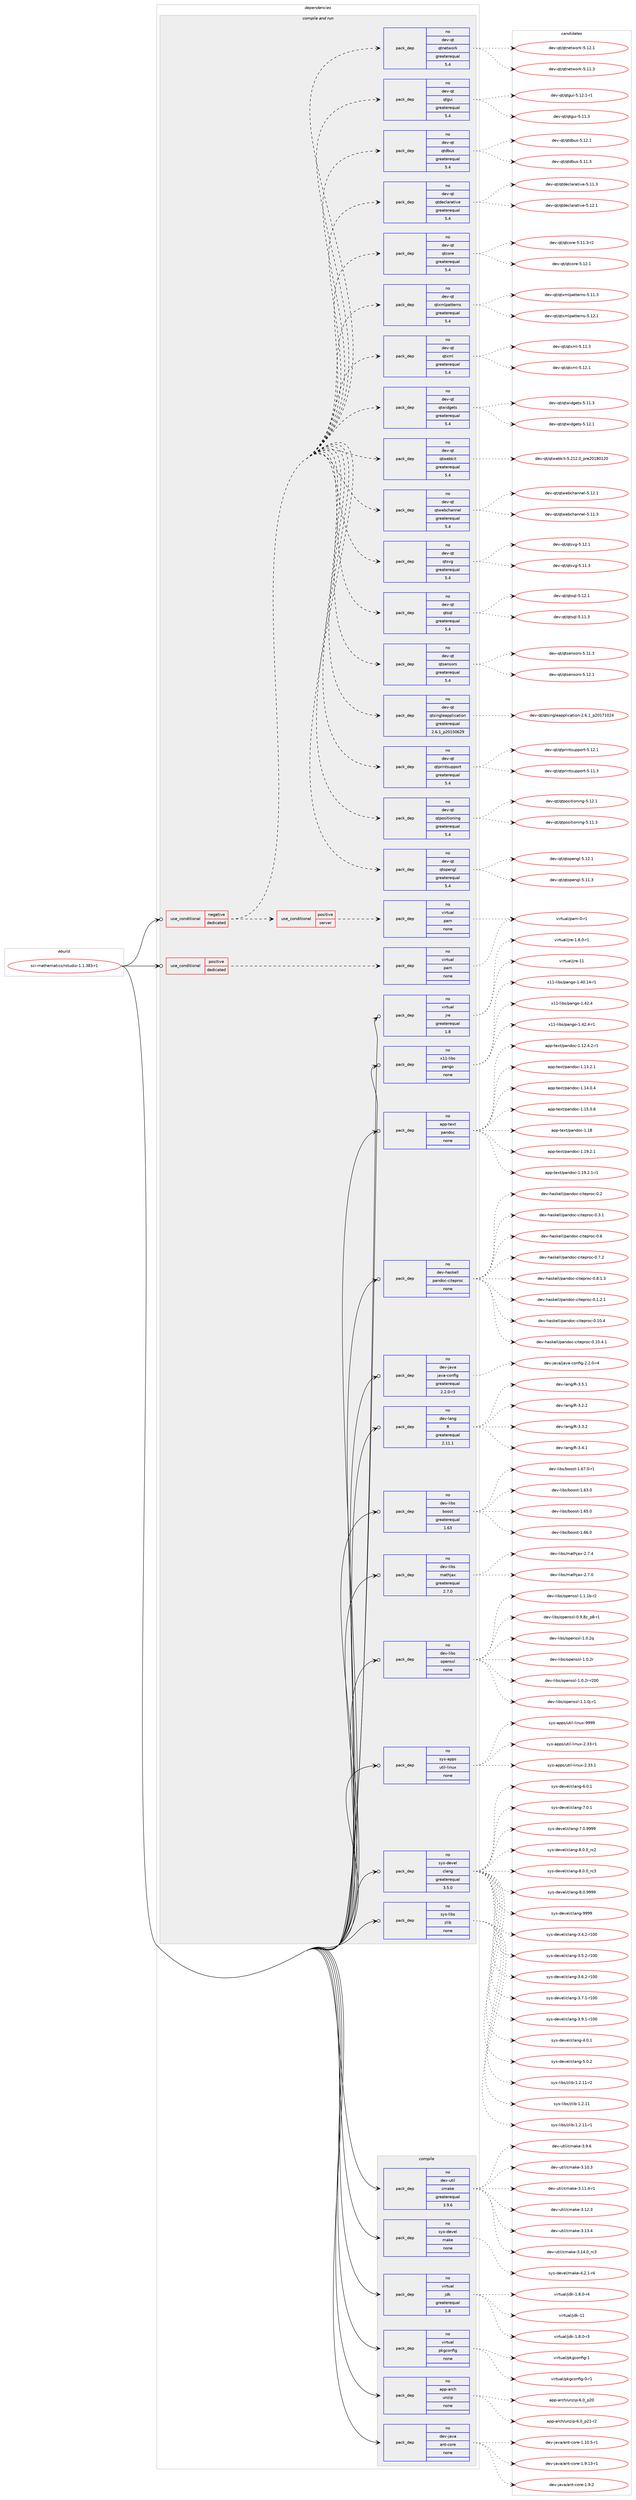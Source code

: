 digraph prolog {

# *************
# Graph options
# *************

newrank=true;
concentrate=true;
compound=true;
graph [rankdir=LR,fontname=Helvetica,fontsize=10,ranksep=1.5];#, ranksep=2.5, nodesep=0.2];
edge  [arrowhead=vee];
node  [fontname=Helvetica,fontsize=10];

# **********
# The ebuild
# **********

subgraph cluster_leftcol {
color=gray;
rank=same;
label=<<i>ebuild</i>>;
id [label="sci-mathematics/rstudio-1.1.383-r1", color=red, width=4, href="../sci-mathematics/rstudio-1.1.383-r1.svg"];
}

# ****************
# The dependencies
# ****************

subgraph cluster_midcol {
color=gray;
label=<<i>dependencies</i>>;
subgraph cluster_compile {
fillcolor="#eeeeee";
style=filled;
label=<<i>compile</i>>;
subgraph pack1216550 {
dependency1699164 [label=<<TABLE BORDER="0" CELLBORDER="1" CELLSPACING="0" CELLPADDING="4" WIDTH="220"><TR><TD ROWSPAN="6" CELLPADDING="30">pack_dep</TD></TR><TR><TD WIDTH="110">no</TD></TR><TR><TD>app-arch</TD></TR><TR><TD>unzip</TD></TR><TR><TD>none</TD></TR><TR><TD></TD></TR></TABLE>>, shape=none, color=blue];
}
id:e -> dependency1699164:w [weight=20,style="solid",arrowhead="vee"];
subgraph pack1216551 {
dependency1699165 [label=<<TABLE BORDER="0" CELLBORDER="1" CELLSPACING="0" CELLPADDING="4" WIDTH="220"><TR><TD ROWSPAN="6" CELLPADDING="30">pack_dep</TD></TR><TR><TD WIDTH="110">no</TD></TR><TR><TD>dev-java</TD></TR><TR><TD>ant-core</TD></TR><TR><TD>none</TD></TR><TR><TD></TD></TR></TABLE>>, shape=none, color=blue];
}
id:e -> dependency1699165:w [weight=20,style="solid",arrowhead="vee"];
subgraph pack1216552 {
dependency1699166 [label=<<TABLE BORDER="0" CELLBORDER="1" CELLSPACING="0" CELLPADDING="4" WIDTH="220"><TR><TD ROWSPAN="6" CELLPADDING="30">pack_dep</TD></TR><TR><TD WIDTH="110">no</TD></TR><TR><TD>dev-util</TD></TR><TR><TD>cmake</TD></TR><TR><TD>greaterequal</TD></TR><TR><TD>3.9.6</TD></TR></TABLE>>, shape=none, color=blue];
}
id:e -> dependency1699166:w [weight=20,style="solid",arrowhead="vee"];
subgraph pack1216553 {
dependency1699167 [label=<<TABLE BORDER="0" CELLBORDER="1" CELLSPACING="0" CELLPADDING="4" WIDTH="220"><TR><TD ROWSPAN="6" CELLPADDING="30">pack_dep</TD></TR><TR><TD WIDTH="110">no</TD></TR><TR><TD>sys-devel</TD></TR><TR><TD>make</TD></TR><TR><TD>none</TD></TR><TR><TD></TD></TR></TABLE>>, shape=none, color=blue];
}
id:e -> dependency1699167:w [weight=20,style="solid",arrowhead="vee"];
subgraph pack1216554 {
dependency1699168 [label=<<TABLE BORDER="0" CELLBORDER="1" CELLSPACING="0" CELLPADDING="4" WIDTH="220"><TR><TD ROWSPAN="6" CELLPADDING="30">pack_dep</TD></TR><TR><TD WIDTH="110">no</TD></TR><TR><TD>virtual</TD></TR><TR><TD>jdk</TD></TR><TR><TD>greaterequal</TD></TR><TR><TD>1.8</TD></TR></TABLE>>, shape=none, color=blue];
}
id:e -> dependency1699168:w [weight=20,style="solid",arrowhead="vee"];
subgraph pack1216555 {
dependency1699169 [label=<<TABLE BORDER="0" CELLBORDER="1" CELLSPACING="0" CELLPADDING="4" WIDTH="220"><TR><TD ROWSPAN="6" CELLPADDING="30">pack_dep</TD></TR><TR><TD WIDTH="110">no</TD></TR><TR><TD>virtual</TD></TR><TR><TD>pkgconfig</TD></TR><TR><TD>none</TD></TR><TR><TD></TD></TR></TABLE>>, shape=none, color=blue];
}
id:e -> dependency1699169:w [weight=20,style="solid",arrowhead="vee"];
}
subgraph cluster_compileandrun {
fillcolor="#eeeeee";
style=filled;
label=<<i>compile and run</i>>;
subgraph cond454759 {
dependency1699170 [label=<<TABLE BORDER="0" CELLBORDER="1" CELLSPACING="0" CELLPADDING="4"><TR><TD ROWSPAN="3" CELLPADDING="10">use_conditional</TD></TR><TR><TD>negative</TD></TR><TR><TD>dedicated</TD></TR></TABLE>>, shape=none, color=red];
subgraph pack1216556 {
dependency1699171 [label=<<TABLE BORDER="0" CELLBORDER="1" CELLSPACING="0" CELLPADDING="4" WIDTH="220"><TR><TD ROWSPAN="6" CELLPADDING="30">pack_dep</TD></TR><TR><TD WIDTH="110">no</TD></TR><TR><TD>dev-qt</TD></TR><TR><TD>qtcore</TD></TR><TR><TD>greaterequal</TD></TR><TR><TD>5.4</TD></TR></TABLE>>, shape=none, color=blue];
}
dependency1699170:e -> dependency1699171:w [weight=20,style="dashed",arrowhead="vee"];
subgraph pack1216557 {
dependency1699172 [label=<<TABLE BORDER="0" CELLBORDER="1" CELLSPACING="0" CELLPADDING="4" WIDTH="220"><TR><TD ROWSPAN="6" CELLPADDING="30">pack_dep</TD></TR><TR><TD WIDTH="110">no</TD></TR><TR><TD>dev-qt</TD></TR><TR><TD>qtdeclarative</TD></TR><TR><TD>greaterequal</TD></TR><TR><TD>5.4</TD></TR></TABLE>>, shape=none, color=blue];
}
dependency1699170:e -> dependency1699172:w [weight=20,style="dashed",arrowhead="vee"];
subgraph pack1216558 {
dependency1699173 [label=<<TABLE BORDER="0" CELLBORDER="1" CELLSPACING="0" CELLPADDING="4" WIDTH="220"><TR><TD ROWSPAN="6" CELLPADDING="30">pack_dep</TD></TR><TR><TD WIDTH="110">no</TD></TR><TR><TD>dev-qt</TD></TR><TR><TD>qtdbus</TD></TR><TR><TD>greaterequal</TD></TR><TR><TD>5.4</TD></TR></TABLE>>, shape=none, color=blue];
}
dependency1699170:e -> dependency1699173:w [weight=20,style="dashed",arrowhead="vee"];
subgraph pack1216559 {
dependency1699174 [label=<<TABLE BORDER="0" CELLBORDER="1" CELLSPACING="0" CELLPADDING="4" WIDTH="220"><TR><TD ROWSPAN="6" CELLPADDING="30">pack_dep</TD></TR><TR><TD WIDTH="110">no</TD></TR><TR><TD>dev-qt</TD></TR><TR><TD>qtgui</TD></TR><TR><TD>greaterequal</TD></TR><TR><TD>5.4</TD></TR></TABLE>>, shape=none, color=blue];
}
dependency1699170:e -> dependency1699174:w [weight=20,style="dashed",arrowhead="vee"];
subgraph pack1216560 {
dependency1699175 [label=<<TABLE BORDER="0" CELLBORDER="1" CELLSPACING="0" CELLPADDING="4" WIDTH="220"><TR><TD ROWSPAN="6" CELLPADDING="30">pack_dep</TD></TR><TR><TD WIDTH="110">no</TD></TR><TR><TD>dev-qt</TD></TR><TR><TD>qtnetwork</TD></TR><TR><TD>greaterequal</TD></TR><TR><TD>5.4</TD></TR></TABLE>>, shape=none, color=blue];
}
dependency1699170:e -> dependency1699175:w [weight=20,style="dashed",arrowhead="vee"];
subgraph pack1216561 {
dependency1699176 [label=<<TABLE BORDER="0" CELLBORDER="1" CELLSPACING="0" CELLPADDING="4" WIDTH="220"><TR><TD ROWSPAN="6" CELLPADDING="30">pack_dep</TD></TR><TR><TD WIDTH="110">no</TD></TR><TR><TD>dev-qt</TD></TR><TR><TD>qtopengl</TD></TR><TR><TD>greaterequal</TD></TR><TR><TD>5.4</TD></TR></TABLE>>, shape=none, color=blue];
}
dependency1699170:e -> dependency1699176:w [weight=20,style="dashed",arrowhead="vee"];
subgraph pack1216562 {
dependency1699177 [label=<<TABLE BORDER="0" CELLBORDER="1" CELLSPACING="0" CELLPADDING="4" WIDTH="220"><TR><TD ROWSPAN="6" CELLPADDING="30">pack_dep</TD></TR><TR><TD WIDTH="110">no</TD></TR><TR><TD>dev-qt</TD></TR><TR><TD>qtpositioning</TD></TR><TR><TD>greaterequal</TD></TR><TR><TD>5.4</TD></TR></TABLE>>, shape=none, color=blue];
}
dependency1699170:e -> dependency1699177:w [weight=20,style="dashed",arrowhead="vee"];
subgraph pack1216563 {
dependency1699178 [label=<<TABLE BORDER="0" CELLBORDER="1" CELLSPACING="0" CELLPADDING="4" WIDTH="220"><TR><TD ROWSPAN="6" CELLPADDING="30">pack_dep</TD></TR><TR><TD WIDTH="110">no</TD></TR><TR><TD>dev-qt</TD></TR><TR><TD>qtprintsupport</TD></TR><TR><TD>greaterequal</TD></TR><TR><TD>5.4</TD></TR></TABLE>>, shape=none, color=blue];
}
dependency1699170:e -> dependency1699178:w [weight=20,style="dashed",arrowhead="vee"];
subgraph pack1216564 {
dependency1699179 [label=<<TABLE BORDER="0" CELLBORDER="1" CELLSPACING="0" CELLPADDING="4" WIDTH="220"><TR><TD ROWSPAN="6" CELLPADDING="30">pack_dep</TD></TR><TR><TD WIDTH="110">no</TD></TR><TR><TD>dev-qt</TD></TR><TR><TD>qtsingleapplication</TD></TR><TR><TD>greaterequal</TD></TR><TR><TD>2.6.1_p20150629</TD></TR></TABLE>>, shape=none, color=blue];
}
dependency1699170:e -> dependency1699179:w [weight=20,style="dashed",arrowhead="vee"];
subgraph pack1216565 {
dependency1699180 [label=<<TABLE BORDER="0" CELLBORDER="1" CELLSPACING="0" CELLPADDING="4" WIDTH="220"><TR><TD ROWSPAN="6" CELLPADDING="30">pack_dep</TD></TR><TR><TD WIDTH="110">no</TD></TR><TR><TD>dev-qt</TD></TR><TR><TD>qtsensors</TD></TR><TR><TD>greaterequal</TD></TR><TR><TD>5.4</TD></TR></TABLE>>, shape=none, color=blue];
}
dependency1699170:e -> dependency1699180:w [weight=20,style="dashed",arrowhead="vee"];
subgraph pack1216566 {
dependency1699181 [label=<<TABLE BORDER="0" CELLBORDER="1" CELLSPACING="0" CELLPADDING="4" WIDTH="220"><TR><TD ROWSPAN="6" CELLPADDING="30">pack_dep</TD></TR><TR><TD WIDTH="110">no</TD></TR><TR><TD>dev-qt</TD></TR><TR><TD>qtsql</TD></TR><TR><TD>greaterequal</TD></TR><TR><TD>5.4</TD></TR></TABLE>>, shape=none, color=blue];
}
dependency1699170:e -> dependency1699181:w [weight=20,style="dashed",arrowhead="vee"];
subgraph pack1216567 {
dependency1699182 [label=<<TABLE BORDER="0" CELLBORDER="1" CELLSPACING="0" CELLPADDING="4" WIDTH="220"><TR><TD ROWSPAN="6" CELLPADDING="30">pack_dep</TD></TR><TR><TD WIDTH="110">no</TD></TR><TR><TD>dev-qt</TD></TR><TR><TD>qtsvg</TD></TR><TR><TD>greaterequal</TD></TR><TR><TD>5.4</TD></TR></TABLE>>, shape=none, color=blue];
}
dependency1699170:e -> dependency1699182:w [weight=20,style="dashed",arrowhead="vee"];
subgraph pack1216568 {
dependency1699183 [label=<<TABLE BORDER="0" CELLBORDER="1" CELLSPACING="0" CELLPADDING="4" WIDTH="220"><TR><TD ROWSPAN="6" CELLPADDING="30">pack_dep</TD></TR><TR><TD WIDTH="110">no</TD></TR><TR><TD>dev-qt</TD></TR><TR><TD>qtwebchannel</TD></TR><TR><TD>greaterequal</TD></TR><TR><TD>5.4</TD></TR></TABLE>>, shape=none, color=blue];
}
dependency1699170:e -> dependency1699183:w [weight=20,style="dashed",arrowhead="vee"];
subgraph pack1216569 {
dependency1699184 [label=<<TABLE BORDER="0" CELLBORDER="1" CELLSPACING="0" CELLPADDING="4" WIDTH="220"><TR><TD ROWSPAN="6" CELLPADDING="30">pack_dep</TD></TR><TR><TD WIDTH="110">no</TD></TR><TR><TD>dev-qt</TD></TR><TR><TD>qtwebkit</TD></TR><TR><TD>greaterequal</TD></TR><TR><TD>5.4</TD></TR></TABLE>>, shape=none, color=blue];
}
dependency1699170:e -> dependency1699184:w [weight=20,style="dashed",arrowhead="vee"];
subgraph pack1216570 {
dependency1699185 [label=<<TABLE BORDER="0" CELLBORDER="1" CELLSPACING="0" CELLPADDING="4" WIDTH="220"><TR><TD ROWSPAN="6" CELLPADDING="30">pack_dep</TD></TR><TR><TD WIDTH="110">no</TD></TR><TR><TD>dev-qt</TD></TR><TR><TD>qtwidgets</TD></TR><TR><TD>greaterequal</TD></TR><TR><TD>5.4</TD></TR></TABLE>>, shape=none, color=blue];
}
dependency1699170:e -> dependency1699185:w [weight=20,style="dashed",arrowhead="vee"];
subgraph pack1216571 {
dependency1699186 [label=<<TABLE BORDER="0" CELLBORDER="1" CELLSPACING="0" CELLPADDING="4" WIDTH="220"><TR><TD ROWSPAN="6" CELLPADDING="30">pack_dep</TD></TR><TR><TD WIDTH="110">no</TD></TR><TR><TD>dev-qt</TD></TR><TR><TD>qtxml</TD></TR><TR><TD>greaterequal</TD></TR><TR><TD>5.4</TD></TR></TABLE>>, shape=none, color=blue];
}
dependency1699170:e -> dependency1699186:w [weight=20,style="dashed",arrowhead="vee"];
subgraph pack1216572 {
dependency1699187 [label=<<TABLE BORDER="0" CELLBORDER="1" CELLSPACING="0" CELLPADDING="4" WIDTH="220"><TR><TD ROWSPAN="6" CELLPADDING="30">pack_dep</TD></TR><TR><TD WIDTH="110">no</TD></TR><TR><TD>dev-qt</TD></TR><TR><TD>qtxmlpatterns</TD></TR><TR><TD>greaterequal</TD></TR><TR><TD>5.4</TD></TR></TABLE>>, shape=none, color=blue];
}
dependency1699170:e -> dependency1699187:w [weight=20,style="dashed",arrowhead="vee"];
subgraph cond454760 {
dependency1699188 [label=<<TABLE BORDER="0" CELLBORDER="1" CELLSPACING="0" CELLPADDING="4"><TR><TD ROWSPAN="3" CELLPADDING="10">use_conditional</TD></TR><TR><TD>positive</TD></TR><TR><TD>server</TD></TR></TABLE>>, shape=none, color=red];
subgraph pack1216573 {
dependency1699189 [label=<<TABLE BORDER="0" CELLBORDER="1" CELLSPACING="0" CELLPADDING="4" WIDTH="220"><TR><TD ROWSPAN="6" CELLPADDING="30">pack_dep</TD></TR><TR><TD WIDTH="110">no</TD></TR><TR><TD>virtual</TD></TR><TR><TD>pam</TD></TR><TR><TD>none</TD></TR><TR><TD></TD></TR></TABLE>>, shape=none, color=blue];
}
dependency1699188:e -> dependency1699189:w [weight=20,style="dashed",arrowhead="vee"];
}
dependency1699170:e -> dependency1699188:w [weight=20,style="dashed",arrowhead="vee"];
}
id:e -> dependency1699170:w [weight=20,style="solid",arrowhead="odotvee"];
subgraph cond454761 {
dependency1699190 [label=<<TABLE BORDER="0" CELLBORDER="1" CELLSPACING="0" CELLPADDING="4"><TR><TD ROWSPAN="3" CELLPADDING="10">use_conditional</TD></TR><TR><TD>positive</TD></TR><TR><TD>dedicated</TD></TR></TABLE>>, shape=none, color=red];
subgraph pack1216574 {
dependency1699191 [label=<<TABLE BORDER="0" CELLBORDER="1" CELLSPACING="0" CELLPADDING="4" WIDTH="220"><TR><TD ROWSPAN="6" CELLPADDING="30">pack_dep</TD></TR><TR><TD WIDTH="110">no</TD></TR><TR><TD>virtual</TD></TR><TR><TD>pam</TD></TR><TR><TD>none</TD></TR><TR><TD></TD></TR></TABLE>>, shape=none, color=blue];
}
dependency1699190:e -> dependency1699191:w [weight=20,style="dashed",arrowhead="vee"];
}
id:e -> dependency1699190:w [weight=20,style="solid",arrowhead="odotvee"];
subgraph pack1216575 {
dependency1699192 [label=<<TABLE BORDER="0" CELLBORDER="1" CELLSPACING="0" CELLPADDING="4" WIDTH="220"><TR><TD ROWSPAN="6" CELLPADDING="30">pack_dep</TD></TR><TR><TD WIDTH="110">no</TD></TR><TR><TD>app-text</TD></TR><TR><TD>pandoc</TD></TR><TR><TD>none</TD></TR><TR><TD></TD></TR></TABLE>>, shape=none, color=blue];
}
id:e -> dependency1699192:w [weight=20,style="solid",arrowhead="odotvee"];
subgraph pack1216576 {
dependency1699193 [label=<<TABLE BORDER="0" CELLBORDER="1" CELLSPACING="0" CELLPADDING="4" WIDTH="220"><TR><TD ROWSPAN="6" CELLPADDING="30">pack_dep</TD></TR><TR><TD WIDTH="110">no</TD></TR><TR><TD>dev-haskell</TD></TR><TR><TD>pandoc-citeproc</TD></TR><TR><TD>none</TD></TR><TR><TD></TD></TR></TABLE>>, shape=none, color=blue];
}
id:e -> dependency1699193:w [weight=20,style="solid",arrowhead="odotvee"];
subgraph pack1216577 {
dependency1699194 [label=<<TABLE BORDER="0" CELLBORDER="1" CELLSPACING="0" CELLPADDING="4" WIDTH="220"><TR><TD ROWSPAN="6" CELLPADDING="30">pack_dep</TD></TR><TR><TD WIDTH="110">no</TD></TR><TR><TD>dev-java</TD></TR><TR><TD>java-config</TD></TR><TR><TD>greaterequal</TD></TR><TR><TD>2.2.0-r3</TD></TR></TABLE>>, shape=none, color=blue];
}
id:e -> dependency1699194:w [weight=20,style="solid",arrowhead="odotvee"];
subgraph pack1216578 {
dependency1699195 [label=<<TABLE BORDER="0" CELLBORDER="1" CELLSPACING="0" CELLPADDING="4" WIDTH="220"><TR><TD ROWSPAN="6" CELLPADDING="30">pack_dep</TD></TR><TR><TD WIDTH="110">no</TD></TR><TR><TD>dev-lang</TD></TR><TR><TD>R</TD></TR><TR><TD>greaterequal</TD></TR><TR><TD>2.11.1</TD></TR></TABLE>>, shape=none, color=blue];
}
id:e -> dependency1699195:w [weight=20,style="solid",arrowhead="odotvee"];
subgraph pack1216579 {
dependency1699196 [label=<<TABLE BORDER="0" CELLBORDER="1" CELLSPACING="0" CELLPADDING="4" WIDTH="220"><TR><TD ROWSPAN="6" CELLPADDING="30">pack_dep</TD></TR><TR><TD WIDTH="110">no</TD></TR><TR><TD>dev-libs</TD></TR><TR><TD>boost</TD></TR><TR><TD>greaterequal</TD></TR><TR><TD>1.63</TD></TR></TABLE>>, shape=none, color=blue];
}
id:e -> dependency1699196:w [weight=20,style="solid",arrowhead="odotvee"];
subgraph pack1216580 {
dependency1699197 [label=<<TABLE BORDER="0" CELLBORDER="1" CELLSPACING="0" CELLPADDING="4" WIDTH="220"><TR><TD ROWSPAN="6" CELLPADDING="30">pack_dep</TD></TR><TR><TD WIDTH="110">no</TD></TR><TR><TD>dev-libs</TD></TR><TR><TD>mathjax</TD></TR><TR><TD>greaterequal</TD></TR><TR><TD>2.7.0</TD></TR></TABLE>>, shape=none, color=blue];
}
id:e -> dependency1699197:w [weight=20,style="solid",arrowhead="odotvee"];
subgraph pack1216581 {
dependency1699198 [label=<<TABLE BORDER="0" CELLBORDER="1" CELLSPACING="0" CELLPADDING="4" WIDTH="220"><TR><TD ROWSPAN="6" CELLPADDING="30">pack_dep</TD></TR><TR><TD WIDTH="110">no</TD></TR><TR><TD>dev-libs</TD></TR><TR><TD>openssl</TD></TR><TR><TD>none</TD></TR><TR><TD></TD></TR></TABLE>>, shape=none, color=blue];
}
id:e -> dependency1699198:w [weight=20,style="solid",arrowhead="odotvee"];
subgraph pack1216582 {
dependency1699199 [label=<<TABLE BORDER="0" CELLBORDER="1" CELLSPACING="0" CELLPADDING="4" WIDTH="220"><TR><TD ROWSPAN="6" CELLPADDING="30">pack_dep</TD></TR><TR><TD WIDTH="110">no</TD></TR><TR><TD>sys-apps</TD></TR><TR><TD>util-linux</TD></TR><TR><TD>none</TD></TR><TR><TD></TD></TR></TABLE>>, shape=none, color=blue];
}
id:e -> dependency1699199:w [weight=20,style="solid",arrowhead="odotvee"];
subgraph pack1216583 {
dependency1699200 [label=<<TABLE BORDER="0" CELLBORDER="1" CELLSPACING="0" CELLPADDING="4" WIDTH="220"><TR><TD ROWSPAN="6" CELLPADDING="30">pack_dep</TD></TR><TR><TD WIDTH="110">no</TD></TR><TR><TD>sys-devel</TD></TR><TR><TD>clang</TD></TR><TR><TD>greaterequal</TD></TR><TR><TD>3.5.0</TD></TR></TABLE>>, shape=none, color=blue];
}
id:e -> dependency1699200:w [weight=20,style="solid",arrowhead="odotvee"];
subgraph pack1216584 {
dependency1699201 [label=<<TABLE BORDER="0" CELLBORDER="1" CELLSPACING="0" CELLPADDING="4" WIDTH="220"><TR><TD ROWSPAN="6" CELLPADDING="30">pack_dep</TD></TR><TR><TD WIDTH="110">no</TD></TR><TR><TD>sys-libs</TD></TR><TR><TD>zlib</TD></TR><TR><TD>none</TD></TR><TR><TD></TD></TR></TABLE>>, shape=none, color=blue];
}
id:e -> dependency1699201:w [weight=20,style="solid",arrowhead="odotvee"];
subgraph pack1216585 {
dependency1699202 [label=<<TABLE BORDER="0" CELLBORDER="1" CELLSPACING="0" CELLPADDING="4" WIDTH="220"><TR><TD ROWSPAN="6" CELLPADDING="30">pack_dep</TD></TR><TR><TD WIDTH="110">no</TD></TR><TR><TD>virtual</TD></TR><TR><TD>jre</TD></TR><TR><TD>greaterequal</TD></TR><TR><TD>1.8</TD></TR></TABLE>>, shape=none, color=blue];
}
id:e -> dependency1699202:w [weight=20,style="solid",arrowhead="odotvee"];
subgraph pack1216586 {
dependency1699203 [label=<<TABLE BORDER="0" CELLBORDER="1" CELLSPACING="0" CELLPADDING="4" WIDTH="220"><TR><TD ROWSPAN="6" CELLPADDING="30">pack_dep</TD></TR><TR><TD WIDTH="110">no</TD></TR><TR><TD>x11-libs</TD></TR><TR><TD>pango</TD></TR><TR><TD>none</TD></TR><TR><TD></TD></TR></TABLE>>, shape=none, color=blue];
}
id:e -> dependency1699203:w [weight=20,style="solid",arrowhead="odotvee"];
}
subgraph cluster_run {
fillcolor="#eeeeee";
style=filled;
label=<<i>run</i>>;
}
}

# **************
# The candidates
# **************

subgraph cluster_choices {
rank=same;
color=gray;
label=<<i>candidates</i>>;

subgraph choice1216550 {
color=black;
nodesep=1;
choice971121124597114991044711711012210511245544648951125048 [label="app-arch/unzip-6.0_p20", color=red, width=4,href="../app-arch/unzip-6.0_p20.svg"];
choice9711211245971149910447117110122105112455446489511250494511450 [label="app-arch/unzip-6.0_p21-r2", color=red, width=4,href="../app-arch/unzip-6.0_p21-r2.svg"];
dependency1699164:e -> choice971121124597114991044711711012210511245544648951125048:w [style=dotted,weight="100"];
dependency1699164:e -> choice9711211245971149910447117110122105112455446489511250494511450:w [style=dotted,weight="100"];
}
subgraph choice1216551 {
color=black;
nodesep=1;
choice10010111845106971189747971101164599111114101454946494846534511449 [label="dev-java/ant-core-1.10.5-r1", color=red, width=4,href="../dev-java/ant-core-1.10.5-r1.svg"];
choice10010111845106971189747971101164599111114101454946574649514511449 [label="dev-java/ant-core-1.9.13-r1", color=red, width=4,href="../dev-java/ant-core-1.9.13-r1.svg"];
choice10010111845106971189747971101164599111114101454946574650 [label="dev-java/ant-core-1.9.2", color=red, width=4,href="../dev-java/ant-core-1.9.2.svg"];
dependency1699165:e -> choice10010111845106971189747971101164599111114101454946494846534511449:w [style=dotted,weight="100"];
dependency1699165:e -> choice10010111845106971189747971101164599111114101454946574649514511449:w [style=dotted,weight="100"];
dependency1699165:e -> choice10010111845106971189747971101164599111114101454946574650:w [style=dotted,weight="100"];
}
subgraph choice1216552 {
color=black;
nodesep=1;
choice1001011184511711610510847991099710710145514649484651 [label="dev-util/cmake-3.10.3", color=red, width=4,href="../dev-util/cmake-3.10.3.svg"];
choice10010111845117116105108479910997107101455146494946524511449 [label="dev-util/cmake-3.11.4-r1", color=red, width=4,href="../dev-util/cmake-3.11.4-r1.svg"];
choice1001011184511711610510847991099710710145514649504651 [label="dev-util/cmake-3.12.3", color=red, width=4,href="../dev-util/cmake-3.12.3.svg"];
choice1001011184511711610510847991099710710145514649514652 [label="dev-util/cmake-3.13.4", color=red, width=4,href="../dev-util/cmake-3.13.4.svg"];
choice1001011184511711610510847991099710710145514649524648951149951 [label="dev-util/cmake-3.14.0_rc3", color=red, width=4,href="../dev-util/cmake-3.14.0_rc3.svg"];
choice10010111845117116105108479910997107101455146574654 [label="dev-util/cmake-3.9.6", color=red, width=4,href="../dev-util/cmake-3.9.6.svg"];
dependency1699166:e -> choice1001011184511711610510847991099710710145514649484651:w [style=dotted,weight="100"];
dependency1699166:e -> choice10010111845117116105108479910997107101455146494946524511449:w [style=dotted,weight="100"];
dependency1699166:e -> choice1001011184511711610510847991099710710145514649504651:w [style=dotted,weight="100"];
dependency1699166:e -> choice1001011184511711610510847991099710710145514649514652:w [style=dotted,weight="100"];
dependency1699166:e -> choice1001011184511711610510847991099710710145514649524648951149951:w [style=dotted,weight="100"];
dependency1699166:e -> choice10010111845117116105108479910997107101455146574654:w [style=dotted,weight="100"];
}
subgraph choice1216553 {
color=black;
nodesep=1;
choice1151211154510010111810110847109971071014552465046494511452 [label="sys-devel/make-4.2.1-r4", color=red, width=4,href="../sys-devel/make-4.2.1-r4.svg"];
dependency1699167:e -> choice1151211154510010111810110847109971071014552465046494511452:w [style=dotted,weight="100"];
}
subgraph choice1216554 {
color=black;
nodesep=1;
choice11810511411611797108471061001074549465646484511451 [label="virtual/jdk-1.8.0-r3", color=red, width=4,href="../virtual/jdk-1.8.0-r3.svg"];
choice11810511411611797108471061001074549465646484511452 [label="virtual/jdk-1.8.0-r4", color=red, width=4,href="../virtual/jdk-1.8.0-r4.svg"];
choice1181051141161179710847106100107454949 [label="virtual/jdk-11", color=red, width=4,href="../virtual/jdk-11.svg"];
dependency1699168:e -> choice11810511411611797108471061001074549465646484511451:w [style=dotted,weight="100"];
dependency1699168:e -> choice11810511411611797108471061001074549465646484511452:w [style=dotted,weight="100"];
dependency1699168:e -> choice1181051141161179710847106100107454949:w [style=dotted,weight="100"];
}
subgraph choice1216555 {
color=black;
nodesep=1;
choice11810511411611797108471121071039911111010210510345484511449 [label="virtual/pkgconfig-0-r1", color=red, width=4,href="../virtual/pkgconfig-0-r1.svg"];
choice1181051141161179710847112107103991111101021051034549 [label="virtual/pkgconfig-1", color=red, width=4,href="../virtual/pkgconfig-1.svg"];
dependency1699169:e -> choice11810511411611797108471121071039911111010210510345484511449:w [style=dotted,weight="100"];
dependency1699169:e -> choice1181051141161179710847112107103991111101021051034549:w [style=dotted,weight="100"];
}
subgraph choice1216556 {
color=black;
nodesep=1;
choice100101118451131164711311699111114101455346494946514511450 [label="dev-qt/qtcore-5.11.3-r2", color=red, width=4,href="../dev-qt/qtcore-5.11.3-r2.svg"];
choice10010111845113116471131169911111410145534649504649 [label="dev-qt/qtcore-5.12.1", color=red, width=4,href="../dev-qt/qtcore-5.12.1.svg"];
dependency1699171:e -> choice100101118451131164711311699111114101455346494946514511450:w [style=dotted,weight="100"];
dependency1699171:e -> choice10010111845113116471131169911111410145534649504649:w [style=dotted,weight="100"];
}
subgraph choice1216557 {
color=black;
nodesep=1;
choice100101118451131164711311610010199108971149711610511810145534649494651 [label="dev-qt/qtdeclarative-5.11.3", color=red, width=4,href="../dev-qt/qtdeclarative-5.11.3.svg"];
choice100101118451131164711311610010199108971149711610511810145534649504649 [label="dev-qt/qtdeclarative-5.12.1", color=red, width=4,href="../dev-qt/qtdeclarative-5.12.1.svg"];
dependency1699172:e -> choice100101118451131164711311610010199108971149711610511810145534649494651:w [style=dotted,weight="100"];
dependency1699172:e -> choice100101118451131164711311610010199108971149711610511810145534649504649:w [style=dotted,weight="100"];
}
subgraph choice1216558 {
color=black;
nodesep=1;
choice10010111845113116471131161009811711545534649494651 [label="dev-qt/qtdbus-5.11.3", color=red, width=4,href="../dev-qt/qtdbus-5.11.3.svg"];
choice10010111845113116471131161009811711545534649504649 [label="dev-qt/qtdbus-5.12.1", color=red, width=4,href="../dev-qt/qtdbus-5.12.1.svg"];
dependency1699173:e -> choice10010111845113116471131161009811711545534649494651:w [style=dotted,weight="100"];
dependency1699173:e -> choice10010111845113116471131161009811711545534649504649:w [style=dotted,weight="100"];
}
subgraph choice1216559 {
color=black;
nodesep=1;
choice100101118451131164711311610311710545534649494651 [label="dev-qt/qtgui-5.11.3", color=red, width=4,href="../dev-qt/qtgui-5.11.3.svg"];
choice1001011184511311647113116103117105455346495046494511449 [label="dev-qt/qtgui-5.12.1-r1", color=red, width=4,href="../dev-qt/qtgui-5.12.1-r1.svg"];
dependency1699174:e -> choice100101118451131164711311610311710545534649494651:w [style=dotted,weight="100"];
dependency1699174:e -> choice1001011184511311647113116103117105455346495046494511449:w [style=dotted,weight="100"];
}
subgraph choice1216560 {
color=black;
nodesep=1;
choice100101118451131164711311611010111611911111410745534649494651 [label="dev-qt/qtnetwork-5.11.3", color=red, width=4,href="../dev-qt/qtnetwork-5.11.3.svg"];
choice100101118451131164711311611010111611911111410745534649504649 [label="dev-qt/qtnetwork-5.12.1", color=red, width=4,href="../dev-qt/qtnetwork-5.12.1.svg"];
dependency1699175:e -> choice100101118451131164711311611010111611911111410745534649494651:w [style=dotted,weight="100"];
dependency1699175:e -> choice100101118451131164711311611010111611911111410745534649504649:w [style=dotted,weight="100"];
}
subgraph choice1216561 {
color=black;
nodesep=1;
choice100101118451131164711311611111210111010310845534649494651 [label="dev-qt/qtopengl-5.11.3", color=red, width=4,href="../dev-qt/qtopengl-5.11.3.svg"];
choice100101118451131164711311611111210111010310845534649504649 [label="dev-qt/qtopengl-5.12.1", color=red, width=4,href="../dev-qt/qtopengl-5.12.1.svg"];
dependency1699176:e -> choice100101118451131164711311611111210111010310845534649494651:w [style=dotted,weight="100"];
dependency1699176:e -> choice100101118451131164711311611111210111010310845534649504649:w [style=dotted,weight="100"];
}
subgraph choice1216562 {
color=black;
nodesep=1;
choice100101118451131164711311611211111510511610511111010511010345534649494651 [label="dev-qt/qtpositioning-5.11.3", color=red, width=4,href="../dev-qt/qtpositioning-5.11.3.svg"];
choice100101118451131164711311611211111510511610511111010511010345534649504649 [label="dev-qt/qtpositioning-5.12.1", color=red, width=4,href="../dev-qt/qtpositioning-5.12.1.svg"];
dependency1699177:e -> choice100101118451131164711311611211111510511610511111010511010345534649494651:w [style=dotted,weight="100"];
dependency1699177:e -> choice100101118451131164711311611211111510511610511111010511010345534649504649:w [style=dotted,weight="100"];
}
subgraph choice1216563 {
color=black;
nodesep=1;
choice100101118451131164711311611211410511011611511711211211111411645534649494651 [label="dev-qt/qtprintsupport-5.11.3", color=red, width=4,href="../dev-qt/qtprintsupport-5.11.3.svg"];
choice100101118451131164711311611211410511011611511711211211111411645534649504649 [label="dev-qt/qtprintsupport-5.12.1", color=red, width=4,href="../dev-qt/qtprintsupport-5.12.1.svg"];
dependency1699178:e -> choice100101118451131164711311611211410511011611511711211211111411645534649494651:w [style=dotted,weight="100"];
dependency1699178:e -> choice100101118451131164711311611211410511011611511711211211111411645534649504649:w [style=dotted,weight="100"];
}
subgraph choice1216564 {
color=black;
nodesep=1;
choice1001011184511311647113116115105110103108101971121121081059997116105111110455046544649951125048495549485052 [label="dev-qt/qtsingleapplication-2.6.1_p20171024", color=red, width=4,href="../dev-qt/qtsingleapplication-2.6.1_p20171024.svg"];
dependency1699179:e -> choice1001011184511311647113116115105110103108101971121121081059997116105111110455046544649951125048495549485052:w [style=dotted,weight="100"];
}
subgraph choice1216565 {
color=black;
nodesep=1;
choice100101118451131164711311611510111011511111411545534649494651 [label="dev-qt/qtsensors-5.11.3", color=red, width=4,href="../dev-qt/qtsensors-5.11.3.svg"];
choice100101118451131164711311611510111011511111411545534649504649 [label="dev-qt/qtsensors-5.12.1", color=red, width=4,href="../dev-qt/qtsensors-5.12.1.svg"];
dependency1699180:e -> choice100101118451131164711311611510111011511111411545534649494651:w [style=dotted,weight="100"];
dependency1699180:e -> choice100101118451131164711311611510111011511111411545534649504649:w [style=dotted,weight="100"];
}
subgraph choice1216566 {
color=black;
nodesep=1;
choice100101118451131164711311611511310845534649494651 [label="dev-qt/qtsql-5.11.3", color=red, width=4,href="../dev-qt/qtsql-5.11.3.svg"];
choice100101118451131164711311611511310845534649504649 [label="dev-qt/qtsql-5.12.1", color=red, width=4,href="../dev-qt/qtsql-5.12.1.svg"];
dependency1699181:e -> choice100101118451131164711311611511310845534649494651:w [style=dotted,weight="100"];
dependency1699181:e -> choice100101118451131164711311611511310845534649504649:w [style=dotted,weight="100"];
}
subgraph choice1216567 {
color=black;
nodesep=1;
choice100101118451131164711311611511810345534649494651 [label="dev-qt/qtsvg-5.11.3", color=red, width=4,href="../dev-qt/qtsvg-5.11.3.svg"];
choice100101118451131164711311611511810345534649504649 [label="dev-qt/qtsvg-5.12.1", color=red, width=4,href="../dev-qt/qtsvg-5.12.1.svg"];
dependency1699182:e -> choice100101118451131164711311611511810345534649494651:w [style=dotted,weight="100"];
dependency1699182:e -> choice100101118451131164711311611511810345534649504649:w [style=dotted,weight="100"];
}
subgraph choice1216568 {
color=black;
nodesep=1;
choice100101118451131164711311611910198991049711011010110845534649494651 [label="dev-qt/qtwebchannel-5.11.3", color=red, width=4,href="../dev-qt/qtwebchannel-5.11.3.svg"];
choice100101118451131164711311611910198991049711011010110845534649504649 [label="dev-qt/qtwebchannel-5.12.1", color=red, width=4,href="../dev-qt/qtwebchannel-5.12.1.svg"];
dependency1699183:e -> choice100101118451131164711311611910198991049711011010110845534649494651:w [style=dotted,weight="100"];
dependency1699183:e -> choice100101118451131164711311611910198991049711011010110845534649504649:w [style=dotted,weight="100"];
}
subgraph choice1216569 {
color=black;
nodesep=1;
choice1001011184511311647113116119101981071051164553465049504648951121141015048495648495048 [label="dev-qt/qtwebkit-5.212.0_pre20180120", color=red, width=4,href="../dev-qt/qtwebkit-5.212.0_pre20180120.svg"];
dependency1699184:e -> choice1001011184511311647113116119101981071051164553465049504648951121141015048495648495048:w [style=dotted,weight="100"];
}
subgraph choice1216570 {
color=black;
nodesep=1;
choice100101118451131164711311611910510010310111611545534649494651 [label="dev-qt/qtwidgets-5.11.3", color=red, width=4,href="../dev-qt/qtwidgets-5.11.3.svg"];
choice100101118451131164711311611910510010310111611545534649504649 [label="dev-qt/qtwidgets-5.12.1", color=red, width=4,href="../dev-qt/qtwidgets-5.12.1.svg"];
dependency1699185:e -> choice100101118451131164711311611910510010310111611545534649494651:w [style=dotted,weight="100"];
dependency1699185:e -> choice100101118451131164711311611910510010310111611545534649504649:w [style=dotted,weight="100"];
}
subgraph choice1216571 {
color=black;
nodesep=1;
choice100101118451131164711311612010910845534649494651 [label="dev-qt/qtxml-5.11.3", color=red, width=4,href="../dev-qt/qtxml-5.11.3.svg"];
choice100101118451131164711311612010910845534649504649 [label="dev-qt/qtxml-5.12.1", color=red, width=4,href="../dev-qt/qtxml-5.12.1.svg"];
dependency1699186:e -> choice100101118451131164711311612010910845534649494651:w [style=dotted,weight="100"];
dependency1699186:e -> choice100101118451131164711311612010910845534649504649:w [style=dotted,weight="100"];
}
subgraph choice1216572 {
color=black;
nodesep=1;
choice10010111845113116471131161201091081129711611610111411011545534649494651 [label="dev-qt/qtxmlpatterns-5.11.3", color=red, width=4,href="../dev-qt/qtxmlpatterns-5.11.3.svg"];
choice10010111845113116471131161201091081129711611610111411011545534649504649 [label="dev-qt/qtxmlpatterns-5.12.1", color=red, width=4,href="../dev-qt/qtxmlpatterns-5.12.1.svg"];
dependency1699187:e -> choice10010111845113116471131161201091081129711611610111411011545534649494651:w [style=dotted,weight="100"];
dependency1699187:e -> choice10010111845113116471131161201091081129711611610111411011545534649504649:w [style=dotted,weight="100"];
}
subgraph choice1216573 {
color=black;
nodesep=1;
choice11810511411611797108471129710945484511449 [label="virtual/pam-0-r1", color=red, width=4,href="../virtual/pam-0-r1.svg"];
dependency1699189:e -> choice11810511411611797108471129710945484511449:w [style=dotted,weight="100"];
}
subgraph choice1216574 {
color=black;
nodesep=1;
choice11810511411611797108471129710945484511449 [label="virtual/pam-0-r1", color=red, width=4,href="../virtual/pam-0-r1.svg"];
dependency1699191:e -> choice11810511411611797108471129710945484511449:w [style=dotted,weight="100"];
}
subgraph choice1216575 {
color=black;
nodesep=1;
choice97112112451161011201164711297110100111994549464950465246504511449 [label="app-text/pandoc-1.12.4.2-r1", color=red, width=4,href="../app-text/pandoc-1.12.4.2-r1.svg"];
choice9711211245116101120116471129711010011199454946495146504649 [label="app-text/pandoc-1.13.2.1", color=red, width=4,href="../app-text/pandoc-1.13.2.1.svg"];
choice9711211245116101120116471129711010011199454946495246484652 [label="app-text/pandoc-1.14.0.4", color=red, width=4,href="../app-text/pandoc-1.14.0.4.svg"];
choice9711211245116101120116471129711010011199454946495346484654 [label="app-text/pandoc-1.15.0.6", color=red, width=4,href="../app-text/pandoc-1.15.0.6.svg"];
choice97112112451161011201164711297110100111994549464956 [label="app-text/pandoc-1.18", color=red, width=4,href="../app-text/pandoc-1.18.svg"];
choice9711211245116101120116471129711010011199454946495746504649 [label="app-text/pandoc-1.19.2.1", color=red, width=4,href="../app-text/pandoc-1.19.2.1.svg"];
choice97112112451161011201164711297110100111994549464957465046494511449 [label="app-text/pandoc-1.19.2.1-r1", color=red, width=4,href="../app-text/pandoc-1.19.2.1-r1.svg"];
dependency1699192:e -> choice97112112451161011201164711297110100111994549464950465246504511449:w [style=dotted,weight="100"];
dependency1699192:e -> choice9711211245116101120116471129711010011199454946495146504649:w [style=dotted,weight="100"];
dependency1699192:e -> choice9711211245116101120116471129711010011199454946495246484652:w [style=dotted,weight="100"];
dependency1699192:e -> choice9711211245116101120116471129711010011199454946495346484654:w [style=dotted,weight="100"];
dependency1699192:e -> choice97112112451161011201164711297110100111994549464956:w [style=dotted,weight="100"];
dependency1699192:e -> choice9711211245116101120116471129711010011199454946495746504649:w [style=dotted,weight="100"];
dependency1699192:e -> choice97112112451161011201164711297110100111994549464957465046494511449:w [style=dotted,weight="100"];
}
subgraph choice1216576 {
color=black;
nodesep=1;
choice10010111845104971151071011081084711297110100111994599105116101112114111994548464946504649 [label="dev-haskell/pandoc-citeproc-0.1.2.1", color=red, width=4,href="../dev-haskell/pandoc-citeproc-0.1.2.1.svg"];
choice100101118451049711510710110810847112971101001119945991051161011121141119945484649484652 [label="dev-haskell/pandoc-citeproc-0.10.4", color=red, width=4,href="../dev-haskell/pandoc-citeproc-0.10.4.svg"];
choice1001011184510497115107101108108471129711010011199459910511610111211411199454846494846524649 [label="dev-haskell/pandoc-citeproc-0.10.4.1", color=red, width=4,href="../dev-haskell/pandoc-citeproc-0.10.4.1.svg"];
choice100101118451049711510710110810847112971101001119945991051161011121141119945484650 [label="dev-haskell/pandoc-citeproc-0.2", color=red, width=4,href="../dev-haskell/pandoc-citeproc-0.2.svg"];
choice1001011184510497115107101108108471129711010011199459910511610111211411199454846514649 [label="dev-haskell/pandoc-citeproc-0.3.1", color=red, width=4,href="../dev-haskell/pandoc-citeproc-0.3.1.svg"];
choice100101118451049711510710110810847112971101001119945991051161011121141119945484654 [label="dev-haskell/pandoc-citeproc-0.6", color=red, width=4,href="../dev-haskell/pandoc-citeproc-0.6.svg"];
choice1001011184510497115107101108108471129711010011199459910511610111211411199454846554650 [label="dev-haskell/pandoc-citeproc-0.7.2", color=red, width=4,href="../dev-haskell/pandoc-citeproc-0.7.2.svg"];
choice10010111845104971151071011081084711297110100111994599105116101112114111994548465646494651 [label="dev-haskell/pandoc-citeproc-0.8.1.3", color=red, width=4,href="../dev-haskell/pandoc-citeproc-0.8.1.3.svg"];
dependency1699193:e -> choice10010111845104971151071011081084711297110100111994599105116101112114111994548464946504649:w [style=dotted,weight="100"];
dependency1699193:e -> choice100101118451049711510710110810847112971101001119945991051161011121141119945484649484652:w [style=dotted,weight="100"];
dependency1699193:e -> choice1001011184510497115107101108108471129711010011199459910511610111211411199454846494846524649:w [style=dotted,weight="100"];
dependency1699193:e -> choice100101118451049711510710110810847112971101001119945991051161011121141119945484650:w [style=dotted,weight="100"];
dependency1699193:e -> choice1001011184510497115107101108108471129711010011199459910511610111211411199454846514649:w [style=dotted,weight="100"];
dependency1699193:e -> choice100101118451049711510710110810847112971101001119945991051161011121141119945484654:w [style=dotted,weight="100"];
dependency1699193:e -> choice1001011184510497115107101108108471129711010011199459910511610111211411199454846554650:w [style=dotted,weight="100"];
dependency1699193:e -> choice10010111845104971151071011081084711297110100111994599105116101112114111994548465646494651:w [style=dotted,weight="100"];
}
subgraph choice1216577 {
color=black;
nodesep=1;
choice10010111845106971189747106971189745991111101021051034550465046484511452 [label="dev-java/java-config-2.2.0-r4", color=red, width=4,href="../dev-java/java-config-2.2.0-r4.svg"];
dependency1699194:e -> choice10010111845106971189747106971189745991111101021051034550465046484511452:w [style=dotted,weight="100"];
}
subgraph choice1216578 {
color=black;
nodesep=1;
choice10010111845108971101034782455146504650 [label="dev-lang/R-3.2.2", color=red, width=4,href="../dev-lang/R-3.2.2.svg"];
choice10010111845108971101034782455146514650 [label="dev-lang/R-3.3.2", color=red, width=4,href="../dev-lang/R-3.3.2.svg"];
choice10010111845108971101034782455146524649 [label="dev-lang/R-3.4.1", color=red, width=4,href="../dev-lang/R-3.4.1.svg"];
choice10010111845108971101034782455146534649 [label="dev-lang/R-3.5.1", color=red, width=4,href="../dev-lang/R-3.5.1.svg"];
dependency1699195:e -> choice10010111845108971101034782455146504650:w [style=dotted,weight="100"];
dependency1699195:e -> choice10010111845108971101034782455146514650:w [style=dotted,weight="100"];
dependency1699195:e -> choice10010111845108971101034782455146524649:w [style=dotted,weight="100"];
dependency1699195:e -> choice10010111845108971101034782455146534649:w [style=dotted,weight="100"];
}
subgraph choice1216579 {
color=black;
nodesep=1;
choice1001011184510810598115479811111111511645494654514648 [label="dev-libs/boost-1.63.0", color=red, width=4,href="../dev-libs/boost-1.63.0.svg"];
choice1001011184510810598115479811111111511645494654534648 [label="dev-libs/boost-1.65.0", color=red, width=4,href="../dev-libs/boost-1.65.0.svg"];
choice1001011184510810598115479811111111511645494654544648 [label="dev-libs/boost-1.66.0", color=red, width=4,href="../dev-libs/boost-1.66.0.svg"];
choice10010111845108105981154798111111115116454946545546484511449 [label="dev-libs/boost-1.67.0-r1", color=red, width=4,href="../dev-libs/boost-1.67.0-r1.svg"];
dependency1699196:e -> choice1001011184510810598115479811111111511645494654514648:w [style=dotted,weight="100"];
dependency1699196:e -> choice1001011184510810598115479811111111511645494654534648:w [style=dotted,weight="100"];
dependency1699196:e -> choice1001011184510810598115479811111111511645494654544648:w [style=dotted,weight="100"];
dependency1699196:e -> choice10010111845108105981154798111111115116454946545546484511449:w [style=dotted,weight="100"];
}
subgraph choice1216580 {
color=black;
nodesep=1;
choice1001011184510810598115471099711610410697120455046554648 [label="dev-libs/mathjax-2.7.0", color=red, width=4,href="../dev-libs/mathjax-2.7.0.svg"];
choice1001011184510810598115471099711610410697120455046554652 [label="dev-libs/mathjax-2.7.4", color=red, width=4,href="../dev-libs/mathjax-2.7.4.svg"];
dependency1699197:e -> choice1001011184510810598115471099711610410697120455046554648:w [style=dotted,weight="100"];
dependency1699197:e -> choice1001011184510810598115471099711610410697120455046554652:w [style=dotted,weight="100"];
}
subgraph choice1216581 {
color=black;
nodesep=1;
choice10010111845108105981154711111210111011511510845484657465612295112564511449 [label="dev-libs/openssl-0.9.8z_p8-r1", color=red, width=4,href="../dev-libs/openssl-0.9.8z_p8-r1.svg"];
choice100101118451081059811547111112101110115115108454946484650113 [label="dev-libs/openssl-1.0.2q", color=red, width=4,href="../dev-libs/openssl-1.0.2q.svg"];
choice100101118451081059811547111112101110115115108454946484650114 [label="dev-libs/openssl-1.0.2r", color=red, width=4,href="../dev-libs/openssl-1.0.2r.svg"];
choice10010111845108105981154711111210111011511510845494648465011445114504848 [label="dev-libs/openssl-1.0.2r-r200", color=red, width=4,href="../dev-libs/openssl-1.0.2r-r200.svg"];
choice1001011184510810598115471111121011101151151084549464946481064511449 [label="dev-libs/openssl-1.1.0j-r1", color=red, width=4,href="../dev-libs/openssl-1.1.0j-r1.svg"];
choice100101118451081059811547111112101110115115108454946494649984511450 [label="dev-libs/openssl-1.1.1b-r2", color=red, width=4,href="../dev-libs/openssl-1.1.1b-r2.svg"];
dependency1699198:e -> choice10010111845108105981154711111210111011511510845484657465612295112564511449:w [style=dotted,weight="100"];
dependency1699198:e -> choice100101118451081059811547111112101110115115108454946484650113:w [style=dotted,weight="100"];
dependency1699198:e -> choice100101118451081059811547111112101110115115108454946484650114:w [style=dotted,weight="100"];
dependency1699198:e -> choice10010111845108105981154711111210111011511510845494648465011445114504848:w [style=dotted,weight="100"];
dependency1699198:e -> choice1001011184510810598115471111121011101151151084549464946481064511449:w [style=dotted,weight="100"];
dependency1699198:e -> choice100101118451081059811547111112101110115115108454946494649984511450:w [style=dotted,weight="100"];
}
subgraph choice1216582 {
color=black;
nodesep=1;
choice1151211154597112112115471171161051084510810511011712045504651514511449 [label="sys-apps/util-linux-2.33-r1", color=red, width=4,href="../sys-apps/util-linux-2.33-r1.svg"];
choice1151211154597112112115471171161051084510810511011712045504651514649 [label="sys-apps/util-linux-2.33.1", color=red, width=4,href="../sys-apps/util-linux-2.33.1.svg"];
choice115121115459711211211547117116105108451081051101171204557575757 [label="sys-apps/util-linux-9999", color=red, width=4,href="../sys-apps/util-linux-9999.svg"];
dependency1699199:e -> choice1151211154597112112115471171161051084510810511011712045504651514511449:w [style=dotted,weight="100"];
dependency1699199:e -> choice1151211154597112112115471171161051084510810511011712045504651514649:w [style=dotted,weight="100"];
dependency1699199:e -> choice115121115459711211211547117116105108451081051101171204557575757:w [style=dotted,weight="100"];
}
subgraph choice1216583 {
color=black;
nodesep=1;
choice1151211154510010111810110847991089711010345514652465045114494848 [label="sys-devel/clang-3.4.2-r100", color=red, width=4,href="../sys-devel/clang-3.4.2-r100.svg"];
choice1151211154510010111810110847991089711010345514653465045114494848 [label="sys-devel/clang-3.5.2-r100", color=red, width=4,href="../sys-devel/clang-3.5.2-r100.svg"];
choice1151211154510010111810110847991089711010345514654465045114494848 [label="sys-devel/clang-3.6.2-r100", color=red, width=4,href="../sys-devel/clang-3.6.2-r100.svg"];
choice1151211154510010111810110847991089711010345514655464945114494848 [label="sys-devel/clang-3.7.1-r100", color=red, width=4,href="../sys-devel/clang-3.7.1-r100.svg"];
choice1151211154510010111810110847991089711010345514657464945114494848 [label="sys-devel/clang-3.9.1-r100", color=red, width=4,href="../sys-devel/clang-3.9.1-r100.svg"];
choice11512111545100101118101108479910897110103455246484649 [label="sys-devel/clang-4.0.1", color=red, width=4,href="../sys-devel/clang-4.0.1.svg"];
choice11512111545100101118101108479910897110103455346484650 [label="sys-devel/clang-5.0.2", color=red, width=4,href="../sys-devel/clang-5.0.2.svg"];
choice11512111545100101118101108479910897110103455446484649 [label="sys-devel/clang-6.0.1", color=red, width=4,href="../sys-devel/clang-6.0.1.svg"];
choice11512111545100101118101108479910897110103455546484649 [label="sys-devel/clang-7.0.1", color=red, width=4,href="../sys-devel/clang-7.0.1.svg"];
choice11512111545100101118101108479910897110103455546484657575757 [label="sys-devel/clang-7.0.9999", color=red, width=4,href="../sys-devel/clang-7.0.9999.svg"];
choice11512111545100101118101108479910897110103455646484648951149950 [label="sys-devel/clang-8.0.0_rc2", color=red, width=4,href="../sys-devel/clang-8.0.0_rc2.svg"];
choice11512111545100101118101108479910897110103455646484648951149951 [label="sys-devel/clang-8.0.0_rc3", color=red, width=4,href="../sys-devel/clang-8.0.0_rc3.svg"];
choice11512111545100101118101108479910897110103455646484657575757 [label="sys-devel/clang-8.0.9999", color=red, width=4,href="../sys-devel/clang-8.0.9999.svg"];
choice115121115451001011181011084799108971101034557575757 [label="sys-devel/clang-9999", color=red, width=4,href="../sys-devel/clang-9999.svg"];
dependency1699200:e -> choice1151211154510010111810110847991089711010345514652465045114494848:w [style=dotted,weight="100"];
dependency1699200:e -> choice1151211154510010111810110847991089711010345514653465045114494848:w [style=dotted,weight="100"];
dependency1699200:e -> choice1151211154510010111810110847991089711010345514654465045114494848:w [style=dotted,weight="100"];
dependency1699200:e -> choice1151211154510010111810110847991089711010345514655464945114494848:w [style=dotted,weight="100"];
dependency1699200:e -> choice1151211154510010111810110847991089711010345514657464945114494848:w [style=dotted,weight="100"];
dependency1699200:e -> choice11512111545100101118101108479910897110103455246484649:w [style=dotted,weight="100"];
dependency1699200:e -> choice11512111545100101118101108479910897110103455346484650:w [style=dotted,weight="100"];
dependency1699200:e -> choice11512111545100101118101108479910897110103455446484649:w [style=dotted,weight="100"];
dependency1699200:e -> choice11512111545100101118101108479910897110103455546484649:w [style=dotted,weight="100"];
dependency1699200:e -> choice11512111545100101118101108479910897110103455546484657575757:w [style=dotted,weight="100"];
dependency1699200:e -> choice11512111545100101118101108479910897110103455646484648951149950:w [style=dotted,weight="100"];
dependency1699200:e -> choice11512111545100101118101108479910897110103455646484648951149951:w [style=dotted,weight="100"];
dependency1699200:e -> choice11512111545100101118101108479910897110103455646484657575757:w [style=dotted,weight="100"];
dependency1699200:e -> choice115121115451001011181011084799108971101034557575757:w [style=dotted,weight="100"];
}
subgraph choice1216584 {
color=black;
nodesep=1;
choice1151211154510810598115471221081059845494650464949 [label="sys-libs/zlib-1.2.11", color=red, width=4,href="../sys-libs/zlib-1.2.11.svg"];
choice11512111545108105981154712210810598454946504649494511449 [label="sys-libs/zlib-1.2.11-r1", color=red, width=4,href="../sys-libs/zlib-1.2.11-r1.svg"];
choice11512111545108105981154712210810598454946504649494511450 [label="sys-libs/zlib-1.2.11-r2", color=red, width=4,href="../sys-libs/zlib-1.2.11-r2.svg"];
dependency1699201:e -> choice1151211154510810598115471221081059845494650464949:w [style=dotted,weight="100"];
dependency1699201:e -> choice11512111545108105981154712210810598454946504649494511449:w [style=dotted,weight="100"];
dependency1699201:e -> choice11512111545108105981154712210810598454946504649494511450:w [style=dotted,weight="100"];
}
subgraph choice1216585 {
color=black;
nodesep=1;
choice11810511411611797108471061141014549465646484511449 [label="virtual/jre-1.8.0-r1", color=red, width=4,href="../virtual/jre-1.8.0-r1.svg"];
choice1181051141161179710847106114101454949 [label="virtual/jre-11", color=red, width=4,href="../virtual/jre-11.svg"];
dependency1699202:e -> choice11810511411611797108471061141014549465646484511449:w [style=dotted,weight="100"];
dependency1699202:e -> choice1181051141161179710847106114101454949:w [style=dotted,weight="100"];
}
subgraph choice1216586 {
color=black;
nodesep=1;
choice12049494510810598115471129711010311145494652484649524511449 [label="x11-libs/pango-1.40.14-r1", color=red, width=4,href="../x11-libs/pango-1.40.14-r1.svg"];
choice12049494510810598115471129711010311145494652504652 [label="x11-libs/pango-1.42.4", color=red, width=4,href="../x11-libs/pango-1.42.4.svg"];
choice120494945108105981154711297110103111454946525046524511449 [label="x11-libs/pango-1.42.4-r1", color=red, width=4,href="../x11-libs/pango-1.42.4-r1.svg"];
dependency1699203:e -> choice12049494510810598115471129711010311145494652484649524511449:w [style=dotted,weight="100"];
dependency1699203:e -> choice12049494510810598115471129711010311145494652504652:w [style=dotted,weight="100"];
dependency1699203:e -> choice120494945108105981154711297110103111454946525046524511449:w [style=dotted,weight="100"];
}
}

}
